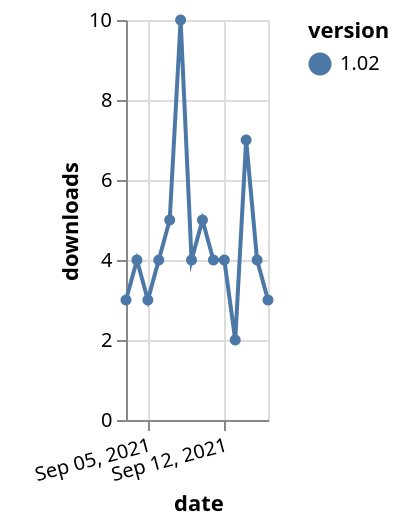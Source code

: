 {"$schema": "https://vega.github.io/schema/vega-lite/v5.json", "description": "A simple bar chart with embedded data.", "data": {"values": [{"date": "2021-09-03", "total": 6788, "delta": 3, "version": "1.02"}, {"date": "2021-09-04", "total": 6792, "delta": 4, "version": "1.02"}, {"date": "2021-09-05", "total": 6795, "delta": 3, "version": "1.02"}, {"date": "2021-09-06", "total": 6799, "delta": 4, "version": "1.02"}, {"date": "2021-09-07", "total": 6804, "delta": 5, "version": "1.02"}, {"date": "2021-09-08", "total": 6814, "delta": 10, "version": "1.02"}, {"date": "2021-09-09", "total": 6818, "delta": 4, "version": "1.02"}, {"date": "2021-09-10", "total": 6823, "delta": 5, "version": "1.02"}, {"date": "2021-09-11", "total": 6827, "delta": 4, "version": "1.02"}, {"date": "2021-09-12", "total": 6831, "delta": 4, "version": "1.02"}, {"date": "2021-09-13", "total": 6833, "delta": 2, "version": "1.02"}, {"date": "2021-09-14", "total": 6840, "delta": 7, "version": "1.02"}, {"date": "2021-09-15", "total": 6844, "delta": 4, "version": "1.02"}, {"date": "2021-09-16", "total": 6847, "delta": 3, "version": "1.02"}]}, "width": "container", "mark": {"type": "line", "point": {"filled": true}}, "encoding": {"x": {"field": "date", "type": "temporal", "timeUnit": "yearmonthdate", "title": "date", "axis": {"labelAngle": -15}}, "y": {"field": "delta", "type": "quantitative", "title": "downloads"}, "color": {"field": "version", "type": "nominal"}, "tooltip": {"field": "delta"}}}